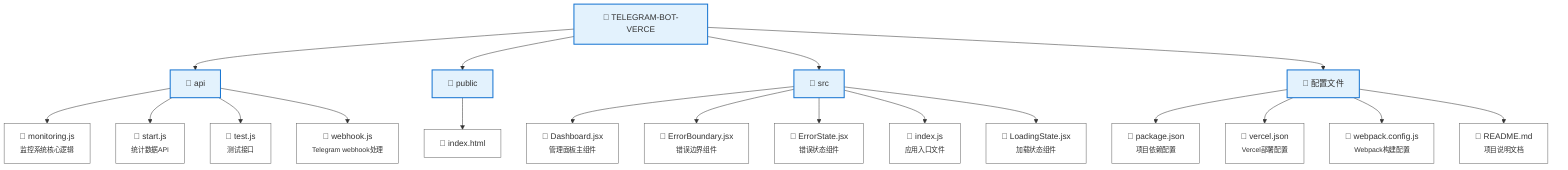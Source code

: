 graph TD
    Root["📁 TELEGRAM-BOT-VERCE"]
    API["📁 api"]
    Public["📁 public"]
    Src["📁 src"]
    Config["📁 配置文件"]

    Root --> API
    Root --> Public
    Root --> Src
    Root --> Config
    
    %% API files
    API --> MonitoringJS["📄 monitoring.js"]
    API --> StartJS["📄 start.js"]
    API --> TestJS["📄 test.js"]
    API --> WebhookJS["📄 webhook.js"]

    %% Public files
    Public --> IndexHTML["📄 index.html"]

    %% Src files
    Src --> DashboardJSX["📄 Dashboard.jsx"]
    Src --> ErrorBoundaryJSX["📄 ErrorBoundary.jsx"]
    Src --> ErrorStateJSX["📄 ErrorState.jsx"]
    Src --> IndexJS["📄 index.js"]
    Src --> LoadingStateJSX["📄 LoadingState.jsx"]

    %% Config files
    Config --> PackageJSON["📄 package.json"]
    Config --> VercelJSON["📄 vercel.json"]
    Config --> WebpackConfig["📄 webpack.config.js"]
    Config --> README["📄 README.md"]

    %% File descriptions
    MonitoringJS["📄 monitoring.js<br/><small>监控系统核心逻辑</small>"]
    StartJS["📄 start.js<br/><small>统计数据API</small>"]
    TestJS["📄 test.js<br/><small>测试接口</small>"]
    WebhookJS["📄 webhook.js<br/><small>Telegram webhook处理</small>"]
    
    DashboardJSX["📄 Dashboard.jsx<br/><small>管理面板主组件</small>"]
    ErrorBoundaryJSX["📄 ErrorBoundary.jsx<br/><small>错误边界组件</small>"]
    ErrorStateJSX["📄 ErrorState.jsx<br/><small>错误状态组件</small>"]
    LoadingStateJSX["📄 LoadingState.jsx<br/><small>加载状态组件</small>"]
    IndexJS["📄 index.js<br/><small>应用入口文件</small>"]

    PackageJSON["📄 package.json<br/><small>项目依赖配置</small>"]
    VercelJSON["📄 vercel.json<br/><small>Vercel部署配置</small>"]
    WebpackConfig["📄 webpack.config.js<br/><small>Webpack构建配置</small>"]
    README["📄 README.md<br/><small>项目说明文档</small>"]

    classDef default fill:#f9f9f9,stroke:#333,stroke-width:2px;
    classDef folder fill:#e3f2fd,stroke:#1976d2,stroke-width:2px;
    classDef file fill:#fff,stroke:#666,stroke-width:1px;
    
    class Root,API,Public,Src,Config folder;
    class MonitoringJS,StartJS,TestJS,WebhookJS,IndexHTML,DashboardJSX,ErrorBoundaryJSX,ErrorStateJSX,IndexJS,LoadingStateJSX,PackageJSON,VercelJSON,WebpackConfig,README file;